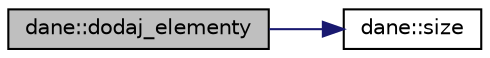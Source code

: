 digraph "dane::dodaj_elementy"
{
  edge [fontname="Helvetica",fontsize="10",labelfontname="Helvetica",labelfontsize="10"];
  node [fontname="Helvetica",fontsize="10",shape=record];
  rankdir="LR";
  Node1 [label="dane::dodaj_elementy",height=0.2,width=0.4,color="black", fillcolor="grey75", style="filled" fontcolor="black"];
  Node1 -> Node2 [color="midnightblue",fontsize="10",style="solid",fontname="Helvetica"];
  Node2 [label="dane::size",height=0.2,width=0.4,color="black", fillcolor="white", style="filled",URL="$classdane.html#aad79f522f96d20e05e7e84db96dfe162",tooltip="Rozmiar wektora."];
}
